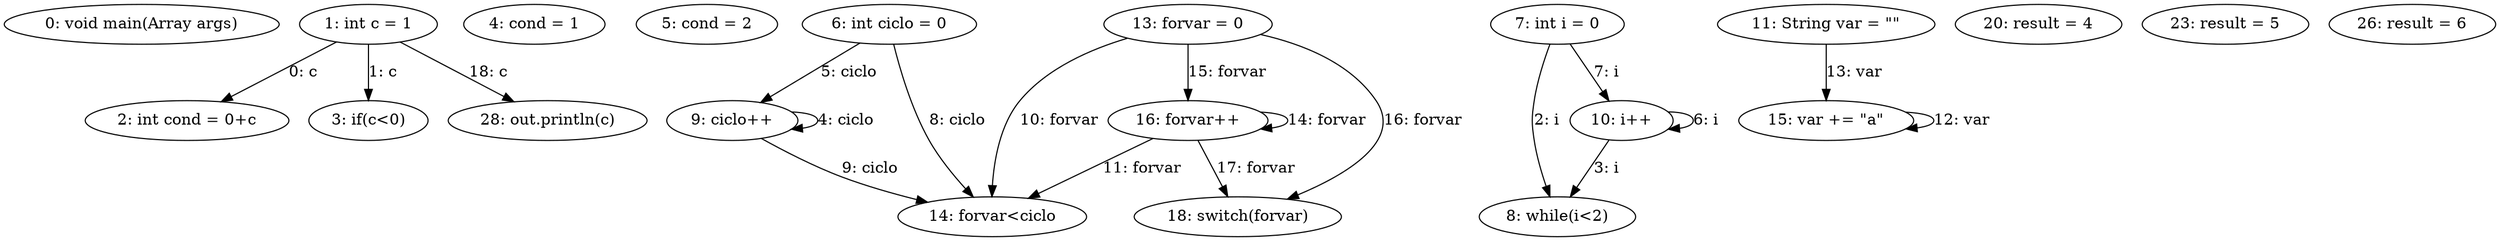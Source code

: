 digraph G {
  1 [ label="0: void main(Array args)" ];
  2 [ label="1: int c = 1" ];
  3 [ label="2: int cond = 0+c" ];
  4 [ label="3: if(c<0)" ];
  5 [ label="4: cond = 1" ];
  6 [ label="5: cond = 2" ];
  7 [ label="6: int ciclo = 0" ];
  8 [ label="7: int i = 0" ];
  9 [ label="8: while(i<2)" ];
  10 [ label="9: ciclo++" ];
  11 [ label="10: i++" ];
  12 [ label="11: String var = \"\"" ];
  13 [ label="13: forvar = 0" ];
  14 [ label="14: forvar<ciclo" ];
  15 [ label="15: var += \"a\"" ];
  16 [ label="16: forvar++" ];
  17 [ label="18: switch(forvar)" ];
  18 [ label="20: result = 4" ];
  19 [ label="23: result = 5" ];
  20 [ label="26: result = 6" ];
  21 [ label="28: out.println(c)" ];
  2 -> 3 [ label="0: c" ];
  2 -> 4 [ label="1: c" ];
  8 -> 9 [ label="2: i" ];
  11 -> 9 [ label="3: i" ];
  10 -> 10 [ label="4: ciclo" ];
  7 -> 10 [ label="5: ciclo" ];
  11 -> 11 [ label="6: i" ];
  8 -> 11 [ label="7: i" ];
  7 -> 14 [ label="8: ciclo" ];
  10 -> 14 [ label="9: ciclo" ];
  13 -> 14 [ label="10: forvar" ];
  16 -> 14 [ label="11: forvar" ];
  15 -> 15 [ label="12: var" ];
  12 -> 15 [ label="13: var" ];
  16 -> 16 [ label="14: forvar" ];
  13 -> 16 [ label="15: forvar" ];
  13 -> 17 [ label="16: forvar" ];
  16 -> 17 [ label="17: forvar" ];
  2 -> 21 [ label="18: c" ];
}
